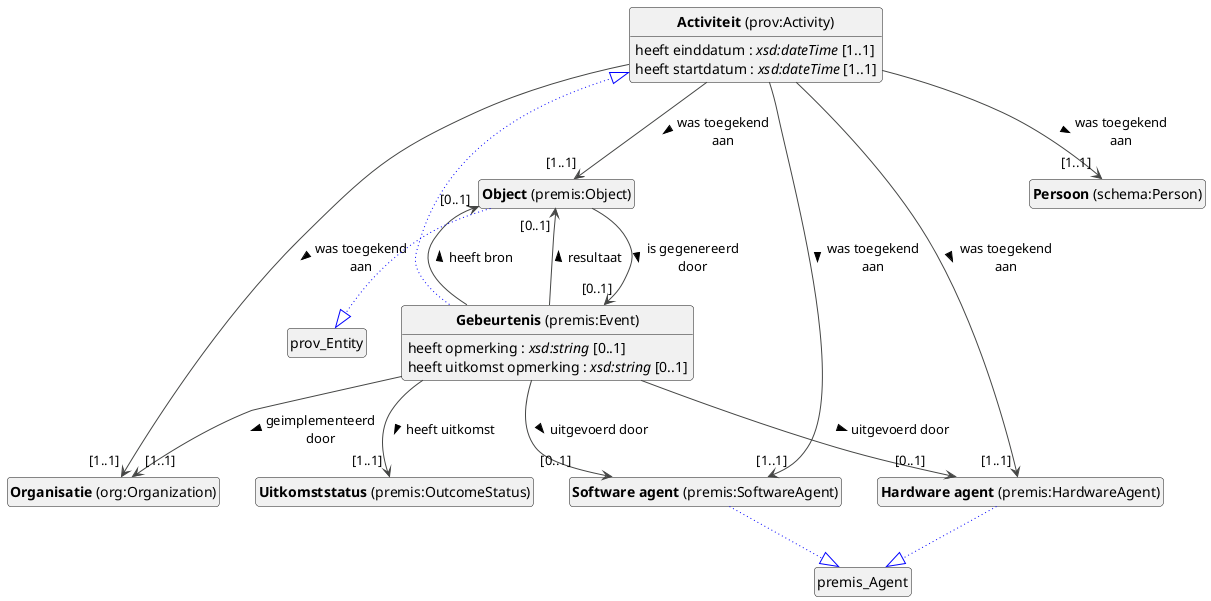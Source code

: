 @startuml
!theme vibrant
skinparam classFontSize 14
!define LIGHTORANGE
skinparam componentStyle uml2
skinparam wrapMessageWidth 100
' skinparam ArrowColor #Maroon
' Remove shadows
skinparam shadowing false
'skinparam linetype polyline
skinparam ArrowMessageAlignment left


class "<b>Activiteit</b> (prov:Activity)" as prov_Activity [[#prov%3AActivity]]
class "<b>Gebeurtenis</b> (premis:Event)" as premis_Event [[#premis%3AEvent]]
class "<b>Object</b> (premis:Object)" as premis_Object [[#premis%3AObject]]
class "<b>Organisatie</b> (org:Organization)" as org_Organization [[#org%3AOrganization]]
class "<b>Software agent</b> (premis:SoftwareAgent)" as premis_SoftwareAgent [[#premis%3ASoftwareAgent]]
class "<b>Hardware agent</b> (premis:HardwareAgent)" as premis_HardwareAgent [[#premis%3AHardwareAgent]]
class "<b>Persoon</b> (schema:Person)" as schema_Person [[#schema%3APerson]]
class "<b>Uitkomststatus</b> (premis:OutcomeStatus)" as premis_OutcomeStatus [[#premis%3AOutcomeStatus]]


prov_Activity : heeft einddatum : <i>xsd:dateTime</i> [1..1]


prov_Activity : heeft startdatum : <i>xsd:dateTime</i> [1..1]


prov_Activity --> "[1..1]" premis_Object : was toegekend aan >
prov_Activity --> "[1..1]" schema_Person : was toegekend aan >
prov_Activity --> "[1..1]" org_Organization : was toegekend aan >
prov_Activity --> "[1..1]" premis_SoftwareAgent : was toegekend aan >
prov_Activity --> "[1..1]" premis_HardwareAgent : was toegekend aan >

premis_Event --|> prov_Activity #blue;line.dotted;text:blue


premis_Event --> "[1..1]" org_Organization : geimplementeerd door >

premis_Event --> "[0..1]" premis_Object : heeft bron >
premis_Event : heeft opmerking : <i>xsd:string</i> [0..1]


premis_Event --> "[1..1]" premis_OutcomeStatus : heeft uitkomst >
premis_Event : heeft uitkomst opmerking : <i>xsd:string</i> [0..1]


premis_Event --> "[0..1]" premis_Object : resultaat >

premis_Event --> "[0..1]" premis_SoftwareAgent : uitgevoerd door >
premis_Event --> "[0..1]" premis_HardwareAgent : uitgevoerd door >

premis_Object --|> prov_Entity #blue;line.dotted;text:blue


premis_Object --> "[0..1]" premis_Event : is gegenereerd door >



premis_SoftwareAgent --|> premis_Agent #blue;line.dotted;text:blue


premis_HardwareAgent --|> premis_Agent #blue;line.dotted;text:blue







hide circle
hide methods
hide empty members
@enduml


